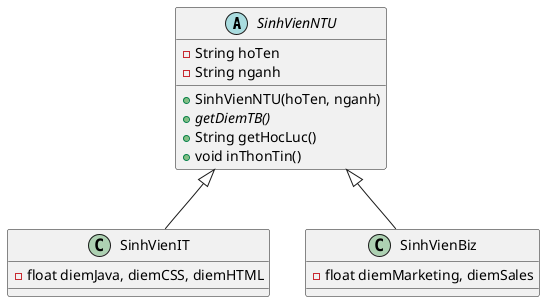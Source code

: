 @startuml
'https://plantuml.com/class-diagram

abstract SinhVienNTU{
    - String hoTen
    - String nganh
    + SinhVienNTU(hoTen, nganh)
    + {abstract} getDiemTB()
    + String getHocLuc()
    + void inThonTin()
}

class SinhVienIT{
    - float diemJava, diemCSS, diemHTML
}

class SinhVienBiz{
    - float diemMarketing, diemSales
}

SinhVienNTU <|-- SinhVienIT
SinhVienNTU <|-- SinhVienBiz


@enduml